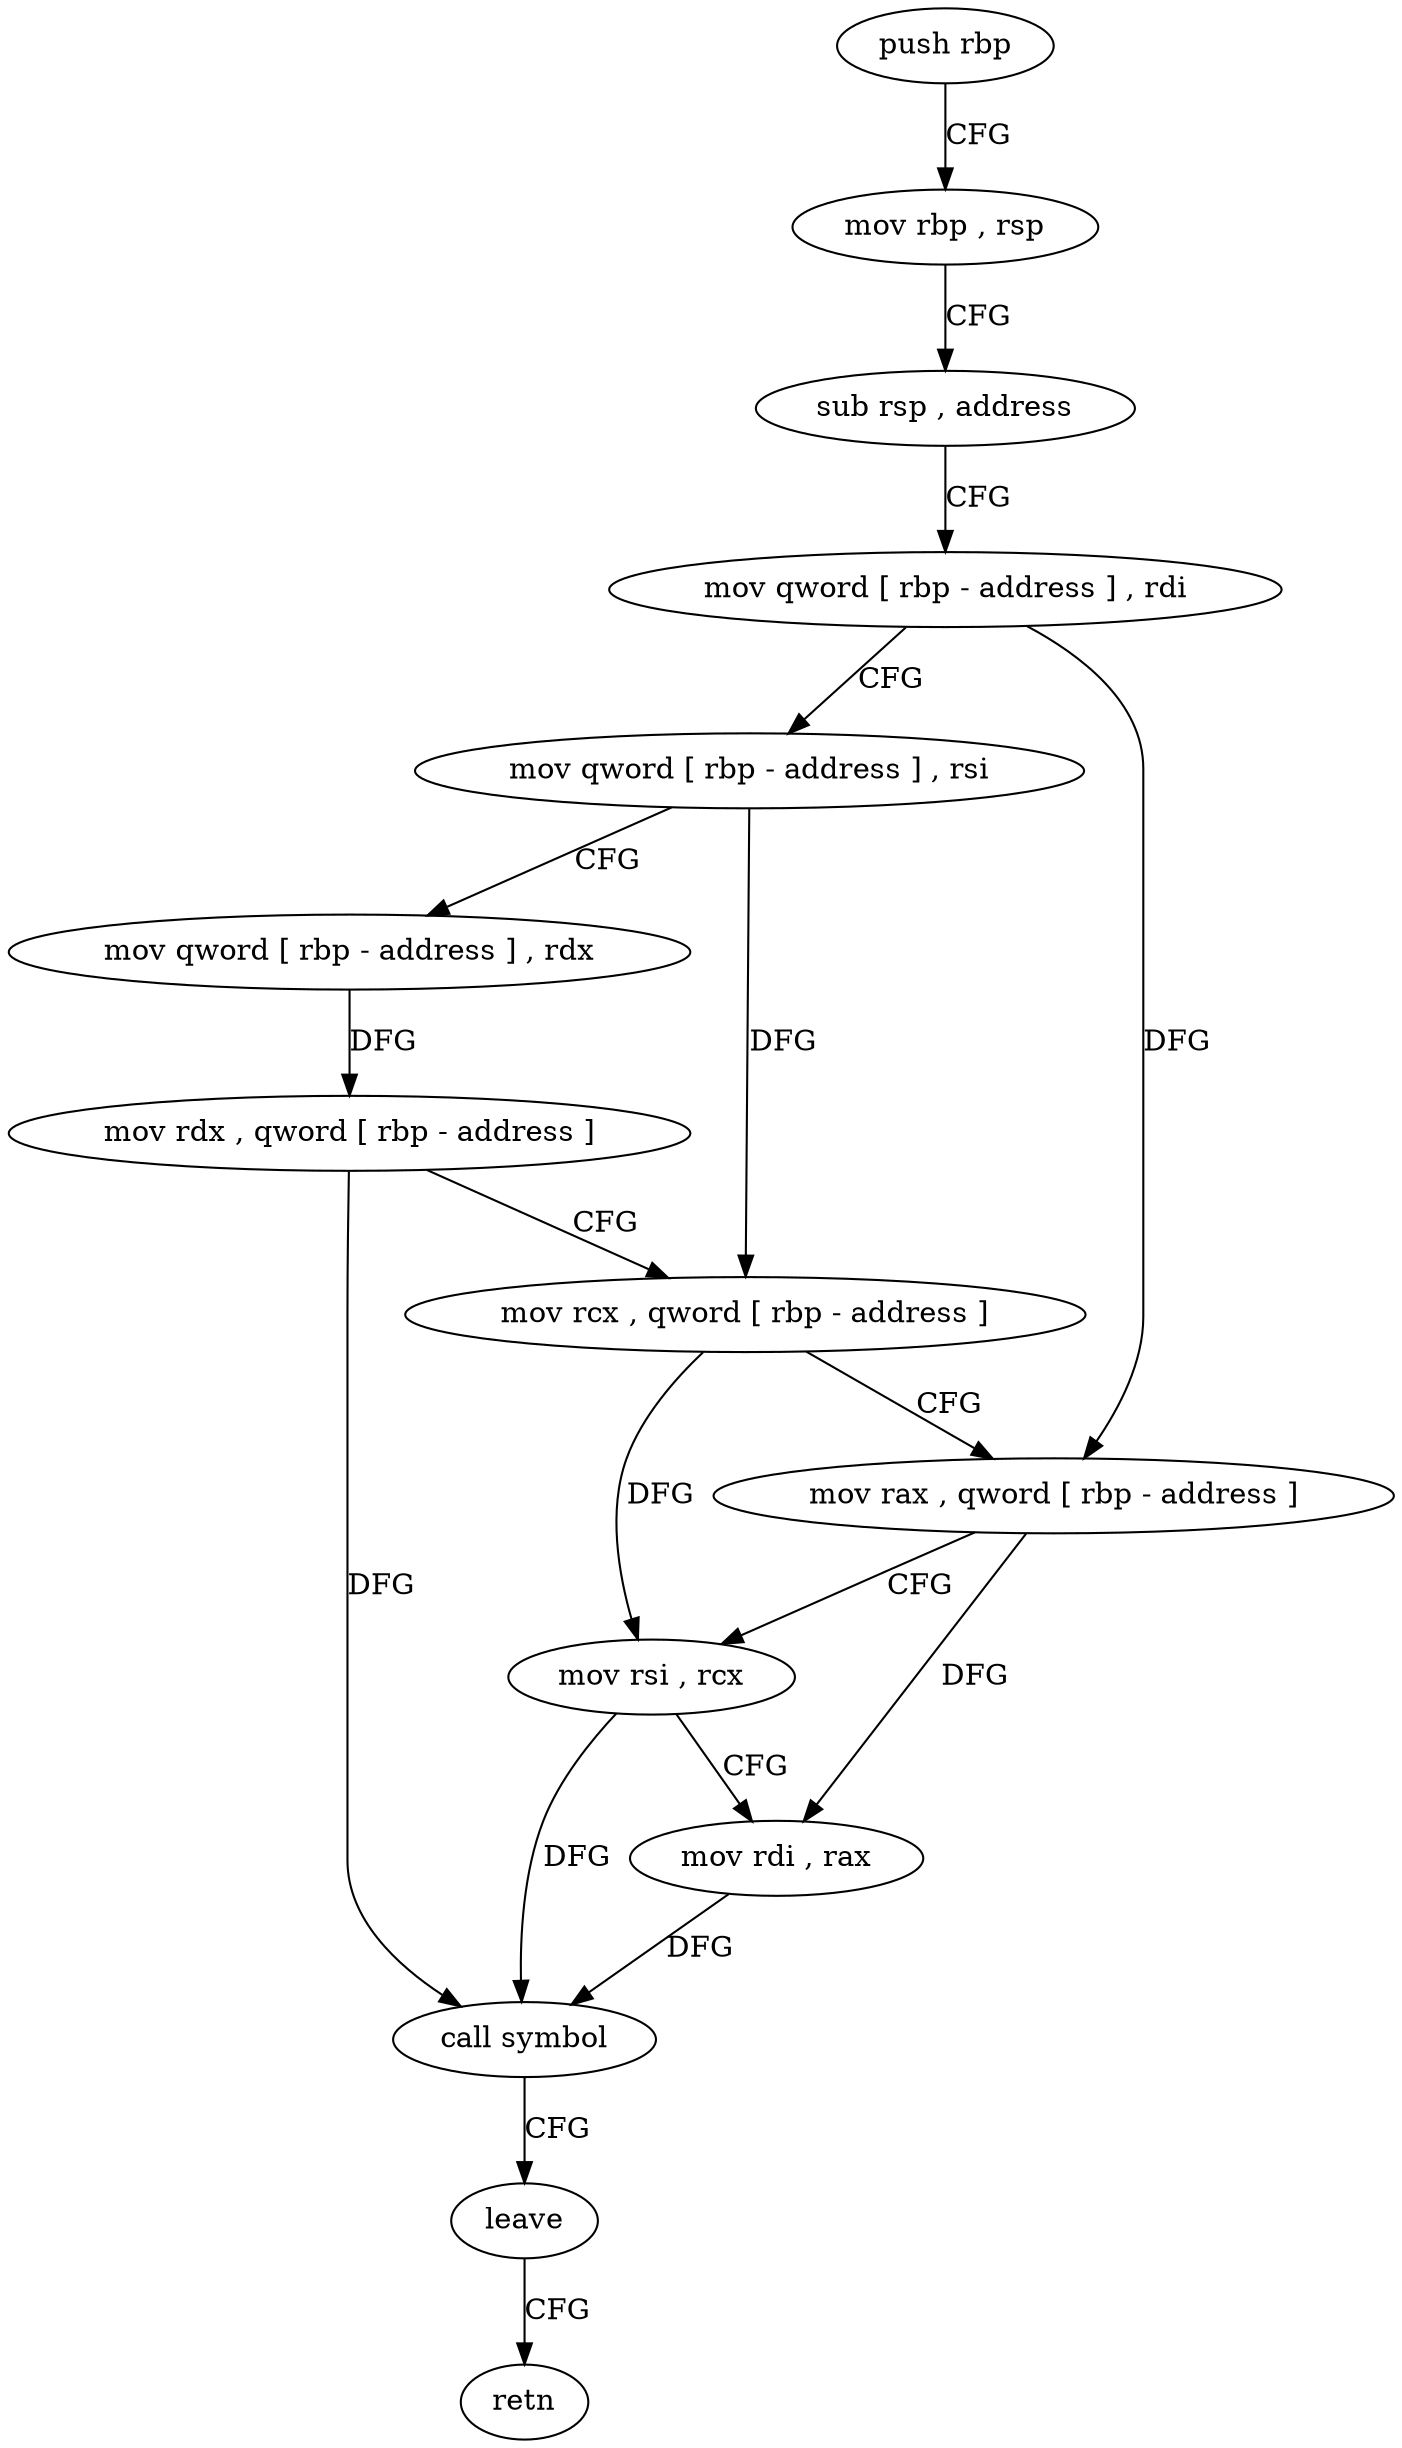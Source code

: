 digraph "func" {
"4217649" [label = "push rbp" ]
"4217650" [label = "mov rbp , rsp" ]
"4217653" [label = "sub rsp , address" ]
"4217657" [label = "mov qword [ rbp - address ] , rdi" ]
"4217661" [label = "mov qword [ rbp - address ] , rsi" ]
"4217665" [label = "mov qword [ rbp - address ] , rdx" ]
"4217669" [label = "mov rdx , qword [ rbp - address ]" ]
"4217673" [label = "mov rcx , qword [ rbp - address ]" ]
"4217677" [label = "mov rax , qword [ rbp - address ]" ]
"4217681" [label = "mov rsi , rcx" ]
"4217684" [label = "mov rdi , rax" ]
"4217687" [label = "call symbol" ]
"4217692" [label = "leave" ]
"4217693" [label = "retn" ]
"4217649" -> "4217650" [ label = "CFG" ]
"4217650" -> "4217653" [ label = "CFG" ]
"4217653" -> "4217657" [ label = "CFG" ]
"4217657" -> "4217661" [ label = "CFG" ]
"4217657" -> "4217677" [ label = "DFG" ]
"4217661" -> "4217665" [ label = "CFG" ]
"4217661" -> "4217673" [ label = "DFG" ]
"4217665" -> "4217669" [ label = "DFG" ]
"4217669" -> "4217673" [ label = "CFG" ]
"4217669" -> "4217687" [ label = "DFG" ]
"4217673" -> "4217677" [ label = "CFG" ]
"4217673" -> "4217681" [ label = "DFG" ]
"4217677" -> "4217681" [ label = "CFG" ]
"4217677" -> "4217684" [ label = "DFG" ]
"4217681" -> "4217684" [ label = "CFG" ]
"4217681" -> "4217687" [ label = "DFG" ]
"4217684" -> "4217687" [ label = "DFG" ]
"4217687" -> "4217692" [ label = "CFG" ]
"4217692" -> "4217693" [ label = "CFG" ]
}
